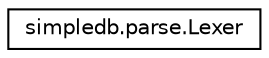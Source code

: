 digraph "Graphical Class Hierarchy"
{
  edge [fontname="Helvetica",fontsize="10",labelfontname="Helvetica",labelfontsize="10"];
  node [fontname="Helvetica",fontsize="10",shape=record];
  rankdir="LR";
  Node0 [label="simpledb.parse.Lexer",height=0.2,width=0.4,color="black", fillcolor="white", style="filled",URL="$classsimpledb_1_1parse_1_1Lexer.html"];
}
